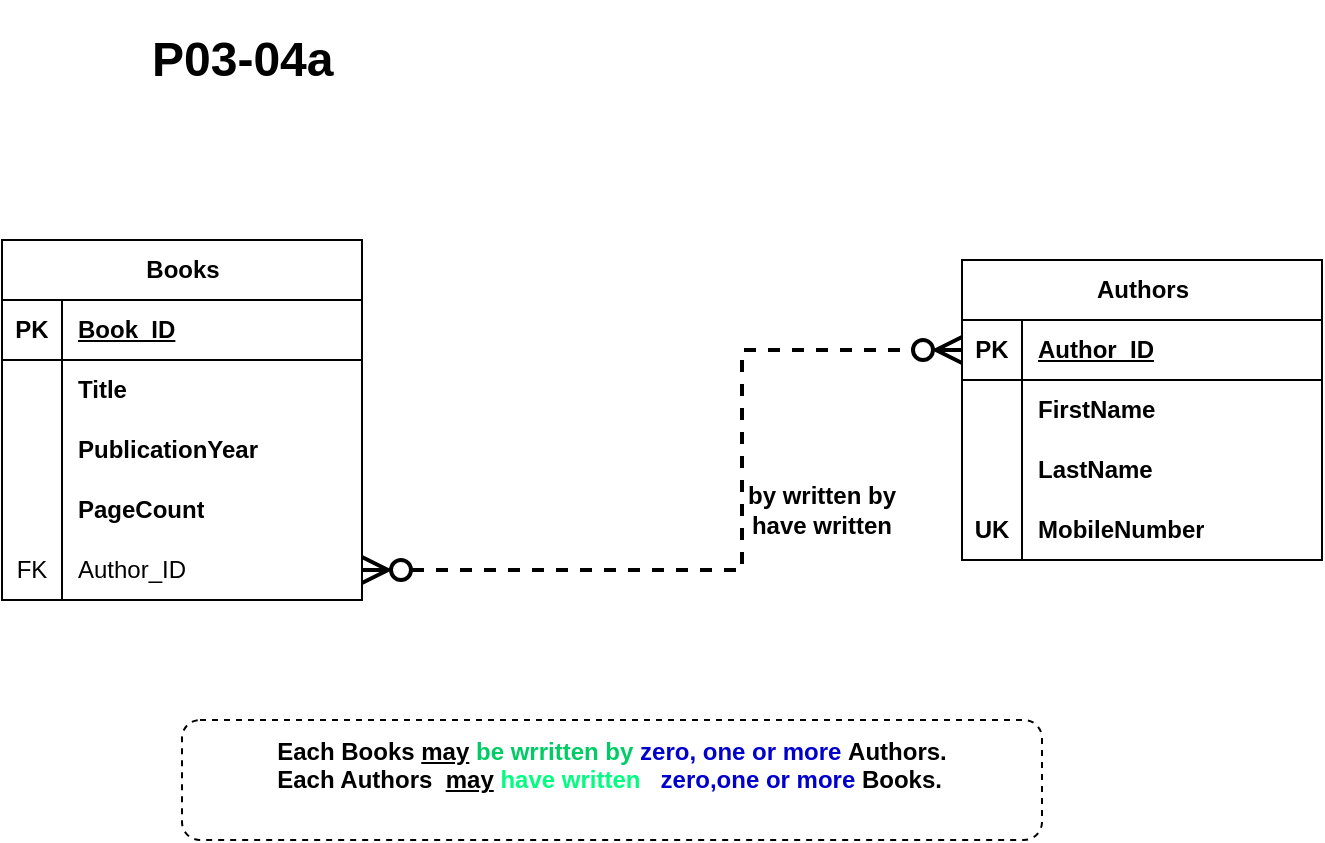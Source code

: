 <mxfile version="21.7.5" type="device" pages="2">
  <diagram name="P03-04a" id="srFPSAE4I14lN-AR4TqN">
    <mxGraphModel dx="1036" dy="623" grid="1" gridSize="10" guides="1" tooltips="1" connect="1" arrows="1" fold="1" page="1" pageScale="1" pageWidth="850" pageHeight="1100" math="0" shadow="0">
      <root>
        <mxCell id="0" />
        <mxCell id="1" parent="0" />
        <mxCell id="MB3xzbUM_858qt901PEA-1" value="Books" style="shape=table;startSize=30;container=1;collapsible=1;childLayout=tableLayout;fixedRows=1;rowLines=0;fontStyle=1;align=center;resizeLast=1;html=1;" parent="1" vertex="1">
          <mxGeometry x="120" y="200" width="180" height="180" as="geometry" />
        </mxCell>
        <mxCell id="MB3xzbUM_858qt901PEA-2" value="" style="shape=tableRow;horizontal=0;startSize=0;swimlaneHead=0;swimlaneBody=0;fillColor=none;collapsible=0;dropTarget=0;points=[[0,0.5],[1,0.5]];portConstraint=eastwest;top=0;left=0;right=0;bottom=1;" parent="MB3xzbUM_858qt901PEA-1" vertex="1">
          <mxGeometry y="30" width="180" height="30" as="geometry" />
        </mxCell>
        <mxCell id="MB3xzbUM_858qt901PEA-3" value="PK" style="shape=partialRectangle;connectable=0;fillColor=none;top=0;left=0;bottom=0;right=0;fontStyle=1;overflow=hidden;whiteSpace=wrap;html=1;" parent="MB3xzbUM_858qt901PEA-2" vertex="1">
          <mxGeometry width="30" height="30" as="geometry">
            <mxRectangle width="30" height="30" as="alternateBounds" />
          </mxGeometry>
        </mxCell>
        <mxCell id="MB3xzbUM_858qt901PEA-4" value="Book_ID&lt;br&gt;" style="shape=partialRectangle;connectable=0;fillColor=none;top=0;left=0;bottom=0;right=0;align=left;spacingLeft=6;fontStyle=5;overflow=hidden;whiteSpace=wrap;html=1;" parent="MB3xzbUM_858qt901PEA-2" vertex="1">
          <mxGeometry x="30" width="150" height="30" as="geometry">
            <mxRectangle width="150" height="30" as="alternateBounds" />
          </mxGeometry>
        </mxCell>
        <mxCell id="MB3xzbUM_858qt901PEA-5" value="" style="shape=tableRow;horizontal=0;startSize=0;swimlaneHead=0;swimlaneBody=0;fillColor=none;collapsible=0;dropTarget=0;points=[[0,0.5],[1,0.5]];portConstraint=eastwest;top=0;left=0;right=0;bottom=0;" parent="MB3xzbUM_858qt901PEA-1" vertex="1">
          <mxGeometry y="60" width="180" height="30" as="geometry" />
        </mxCell>
        <mxCell id="MB3xzbUM_858qt901PEA-6" value="" style="shape=partialRectangle;connectable=0;fillColor=none;top=0;left=0;bottom=0;right=0;editable=1;overflow=hidden;whiteSpace=wrap;html=1;" parent="MB3xzbUM_858qt901PEA-5" vertex="1">
          <mxGeometry width="30" height="30" as="geometry">
            <mxRectangle width="30" height="30" as="alternateBounds" />
          </mxGeometry>
        </mxCell>
        <mxCell id="MB3xzbUM_858qt901PEA-7" value="Title" style="shape=partialRectangle;connectable=0;fillColor=none;top=0;left=0;bottom=0;right=0;align=left;spacingLeft=6;overflow=hidden;whiteSpace=wrap;html=1;fontStyle=1" parent="MB3xzbUM_858qt901PEA-5" vertex="1">
          <mxGeometry x="30" width="150" height="30" as="geometry">
            <mxRectangle width="150" height="30" as="alternateBounds" />
          </mxGeometry>
        </mxCell>
        <mxCell id="MB3xzbUM_858qt901PEA-8" value="" style="shape=tableRow;horizontal=0;startSize=0;swimlaneHead=0;swimlaneBody=0;fillColor=none;collapsible=0;dropTarget=0;points=[[0,0.5],[1,0.5]];portConstraint=eastwest;top=0;left=0;right=0;bottom=0;" parent="MB3xzbUM_858qt901PEA-1" vertex="1">
          <mxGeometry y="90" width="180" height="30" as="geometry" />
        </mxCell>
        <mxCell id="MB3xzbUM_858qt901PEA-9" value="" style="shape=partialRectangle;connectable=0;fillColor=none;top=0;left=0;bottom=0;right=0;editable=1;overflow=hidden;whiteSpace=wrap;html=1;" parent="MB3xzbUM_858qt901PEA-8" vertex="1">
          <mxGeometry width="30" height="30" as="geometry">
            <mxRectangle width="30" height="30" as="alternateBounds" />
          </mxGeometry>
        </mxCell>
        <mxCell id="MB3xzbUM_858qt901PEA-10" value="PublicationYear" style="shape=partialRectangle;connectable=0;fillColor=none;top=0;left=0;bottom=0;right=0;align=left;spacingLeft=6;overflow=hidden;whiteSpace=wrap;html=1;fontStyle=1" parent="MB3xzbUM_858qt901PEA-8" vertex="1">
          <mxGeometry x="30" width="150" height="30" as="geometry">
            <mxRectangle width="150" height="30" as="alternateBounds" />
          </mxGeometry>
        </mxCell>
        <mxCell id="MB3xzbUM_858qt901PEA-11" value="" style="shape=tableRow;horizontal=0;startSize=0;swimlaneHead=0;swimlaneBody=0;fillColor=none;collapsible=0;dropTarget=0;points=[[0,0.5],[1,0.5]];portConstraint=eastwest;top=0;left=0;right=0;bottom=0;" parent="MB3xzbUM_858qt901PEA-1" vertex="1">
          <mxGeometry y="120" width="180" height="30" as="geometry" />
        </mxCell>
        <mxCell id="MB3xzbUM_858qt901PEA-12" value="" style="shape=partialRectangle;connectable=0;fillColor=none;top=0;left=0;bottom=0;right=0;editable=1;overflow=hidden;whiteSpace=wrap;html=1;" parent="MB3xzbUM_858qt901PEA-11" vertex="1">
          <mxGeometry width="30" height="30" as="geometry">
            <mxRectangle width="30" height="30" as="alternateBounds" />
          </mxGeometry>
        </mxCell>
        <mxCell id="MB3xzbUM_858qt901PEA-13" value="PageCount" style="shape=partialRectangle;connectable=0;fillColor=none;top=0;left=0;bottom=0;right=0;align=left;spacingLeft=6;overflow=hidden;whiteSpace=wrap;html=1;fontStyle=1" parent="MB3xzbUM_858qt901PEA-11" vertex="1">
          <mxGeometry x="30" width="150" height="30" as="geometry">
            <mxRectangle width="150" height="30" as="alternateBounds" />
          </mxGeometry>
        </mxCell>
        <mxCell id="MB3xzbUM_858qt901PEA-27" value="" style="shape=tableRow;horizontal=0;startSize=0;swimlaneHead=0;swimlaneBody=0;fillColor=none;collapsible=0;dropTarget=0;points=[[0,0.5],[1,0.5]];portConstraint=eastwest;top=0;left=0;right=0;bottom=0;" parent="MB3xzbUM_858qt901PEA-1" vertex="1">
          <mxGeometry y="150" width="180" height="30" as="geometry" />
        </mxCell>
        <mxCell id="MB3xzbUM_858qt901PEA-28" value="FK" style="shape=partialRectangle;connectable=0;fillColor=none;top=0;left=0;bottom=0;right=0;editable=1;overflow=hidden;whiteSpace=wrap;html=1;" parent="MB3xzbUM_858qt901PEA-27" vertex="1">
          <mxGeometry width="30" height="30" as="geometry">
            <mxRectangle width="30" height="30" as="alternateBounds" />
          </mxGeometry>
        </mxCell>
        <mxCell id="MB3xzbUM_858qt901PEA-29" value="Author_ID" style="shape=partialRectangle;connectable=0;fillColor=none;top=0;left=0;bottom=0;right=0;align=left;spacingLeft=6;overflow=hidden;whiteSpace=wrap;html=1;" parent="MB3xzbUM_858qt901PEA-27" vertex="1">
          <mxGeometry x="30" width="150" height="30" as="geometry">
            <mxRectangle width="150" height="30" as="alternateBounds" />
          </mxGeometry>
        </mxCell>
        <mxCell id="MB3xzbUM_858qt901PEA-14" value="Authors&lt;br&gt;" style="shape=table;startSize=30;container=1;collapsible=1;childLayout=tableLayout;fixedRows=1;rowLines=0;fontStyle=1;align=center;resizeLast=1;html=1;" parent="1" vertex="1">
          <mxGeometry x="600" y="210" width="180" height="150" as="geometry" />
        </mxCell>
        <mxCell id="MB3xzbUM_858qt901PEA-15" value="" style="shape=tableRow;horizontal=0;startSize=0;swimlaneHead=0;swimlaneBody=0;fillColor=none;collapsible=0;dropTarget=0;points=[[0,0.5],[1,0.5]];portConstraint=eastwest;top=0;left=0;right=0;bottom=1;" parent="MB3xzbUM_858qt901PEA-14" vertex="1">
          <mxGeometry y="30" width="180" height="30" as="geometry" />
        </mxCell>
        <mxCell id="MB3xzbUM_858qt901PEA-16" value="PK" style="shape=partialRectangle;connectable=0;fillColor=none;top=0;left=0;bottom=0;right=0;fontStyle=1;overflow=hidden;whiteSpace=wrap;html=1;" parent="MB3xzbUM_858qt901PEA-15" vertex="1">
          <mxGeometry width="30" height="30" as="geometry">
            <mxRectangle width="30" height="30" as="alternateBounds" />
          </mxGeometry>
        </mxCell>
        <mxCell id="MB3xzbUM_858qt901PEA-17" value="Author_ID" style="shape=partialRectangle;connectable=0;fillColor=none;top=0;left=0;bottom=0;right=0;align=left;spacingLeft=6;fontStyle=5;overflow=hidden;whiteSpace=wrap;html=1;" parent="MB3xzbUM_858qt901PEA-15" vertex="1">
          <mxGeometry x="30" width="150" height="30" as="geometry">
            <mxRectangle width="150" height="30" as="alternateBounds" />
          </mxGeometry>
        </mxCell>
        <mxCell id="MB3xzbUM_858qt901PEA-18" value="" style="shape=tableRow;horizontal=0;startSize=0;swimlaneHead=0;swimlaneBody=0;fillColor=none;collapsible=0;dropTarget=0;points=[[0,0.5],[1,0.5]];portConstraint=eastwest;top=0;left=0;right=0;bottom=0;" parent="MB3xzbUM_858qt901PEA-14" vertex="1">
          <mxGeometry y="60" width="180" height="30" as="geometry" />
        </mxCell>
        <mxCell id="MB3xzbUM_858qt901PEA-19" value="" style="shape=partialRectangle;connectable=0;fillColor=none;top=0;left=0;bottom=0;right=0;editable=1;overflow=hidden;whiteSpace=wrap;html=1;" parent="MB3xzbUM_858qt901PEA-18" vertex="1">
          <mxGeometry width="30" height="30" as="geometry">
            <mxRectangle width="30" height="30" as="alternateBounds" />
          </mxGeometry>
        </mxCell>
        <mxCell id="MB3xzbUM_858qt901PEA-20" value="FirstName" style="shape=partialRectangle;connectable=0;fillColor=none;top=0;left=0;bottom=0;right=0;align=left;spacingLeft=6;overflow=hidden;whiteSpace=wrap;html=1;fontStyle=1" parent="MB3xzbUM_858qt901PEA-18" vertex="1">
          <mxGeometry x="30" width="150" height="30" as="geometry">
            <mxRectangle width="150" height="30" as="alternateBounds" />
          </mxGeometry>
        </mxCell>
        <mxCell id="MB3xzbUM_858qt901PEA-21" value="" style="shape=tableRow;horizontal=0;startSize=0;swimlaneHead=0;swimlaneBody=0;fillColor=none;collapsible=0;dropTarget=0;points=[[0,0.5],[1,0.5]];portConstraint=eastwest;top=0;left=0;right=0;bottom=0;" parent="MB3xzbUM_858qt901PEA-14" vertex="1">
          <mxGeometry y="90" width="180" height="30" as="geometry" />
        </mxCell>
        <mxCell id="MB3xzbUM_858qt901PEA-22" value="" style="shape=partialRectangle;connectable=0;fillColor=none;top=0;left=0;bottom=0;right=0;editable=1;overflow=hidden;whiteSpace=wrap;html=1;" parent="MB3xzbUM_858qt901PEA-21" vertex="1">
          <mxGeometry width="30" height="30" as="geometry">
            <mxRectangle width="30" height="30" as="alternateBounds" />
          </mxGeometry>
        </mxCell>
        <mxCell id="MB3xzbUM_858qt901PEA-23" value="LastName" style="shape=partialRectangle;connectable=0;fillColor=none;top=0;left=0;bottom=0;right=0;align=left;spacingLeft=6;overflow=hidden;whiteSpace=wrap;html=1;fontStyle=1" parent="MB3xzbUM_858qt901PEA-21" vertex="1">
          <mxGeometry x="30" width="150" height="30" as="geometry">
            <mxRectangle width="150" height="30" as="alternateBounds" />
          </mxGeometry>
        </mxCell>
        <mxCell id="MB3xzbUM_858qt901PEA-24" value="" style="shape=tableRow;horizontal=0;startSize=0;swimlaneHead=0;swimlaneBody=0;fillColor=none;collapsible=0;dropTarget=0;points=[[0,0.5],[1,0.5]];portConstraint=eastwest;top=0;left=0;right=0;bottom=0;" parent="MB3xzbUM_858qt901PEA-14" vertex="1">
          <mxGeometry y="120" width="180" height="30" as="geometry" />
        </mxCell>
        <mxCell id="MB3xzbUM_858qt901PEA-25" value="UK" style="shape=partialRectangle;connectable=0;fillColor=none;top=0;left=0;bottom=0;right=0;editable=1;overflow=hidden;whiteSpace=wrap;html=1;fontStyle=1" parent="MB3xzbUM_858qt901PEA-24" vertex="1">
          <mxGeometry width="30" height="30" as="geometry">
            <mxRectangle width="30" height="30" as="alternateBounds" />
          </mxGeometry>
        </mxCell>
        <mxCell id="MB3xzbUM_858qt901PEA-26" value="MobileNumber" style="shape=partialRectangle;connectable=0;fillColor=none;top=0;left=0;bottom=0;right=0;align=left;spacingLeft=6;overflow=hidden;whiteSpace=wrap;html=1;fontStyle=1" parent="MB3xzbUM_858qt901PEA-24" vertex="1">
          <mxGeometry x="30" width="150" height="30" as="geometry">
            <mxRectangle width="150" height="30" as="alternateBounds" />
          </mxGeometry>
        </mxCell>
        <mxCell id="MB3xzbUM_858qt901PEA-30" value="" style="endArrow=ERzeroToMany;html=1;rounded=0;entryX=0;entryY=0.5;entryDx=0;entryDy=0;exitX=1;exitY=0.5;exitDx=0;exitDy=0;dashed=1;strokeWidth=2;endFill=0;endSize=10;startArrow=ERzeroToMany;startFill=0;startSize=10;" parent="1" source="MB3xzbUM_858qt901PEA-27" target="MB3xzbUM_858qt901PEA-15" edge="1">
          <mxGeometry width="50" height="50" relative="1" as="geometry">
            <mxPoint x="280" y="370" as="sourcePoint" />
            <mxPoint x="330" y="320" as="targetPoint" />
            <Array as="points">
              <mxPoint x="490" y="365" />
              <mxPoint x="490" y="255" />
            </Array>
          </mxGeometry>
        </mxCell>
        <mxCell id="MB3xzbUM_858qt901PEA-48" value="by written by&lt;br&gt;have written" style="text;html=1;strokeColor=none;fillColor=none;align=center;verticalAlign=middle;whiteSpace=wrap;rounded=0;fontStyle=1" parent="1" vertex="1">
          <mxGeometry x="480" y="320" width="100" height="30" as="geometry" />
        </mxCell>
        <mxCell id="MB3xzbUM_858qt901PEA-62" value="&lt;div style=&quot;text-align: justify;&quot;&gt;&lt;b&gt;&lt;span style=&quot;background-color: initial;&quot;&gt;Each Books &lt;u&gt;may&lt;/u&gt;&lt;/span&gt;&lt;font style=&quot;background-color: initial;&quot; color=&quot;#00cc66&quot;&gt;&amp;nbsp;be wrritten by &lt;/font&gt;&lt;font color=&quot;#0000cc&quot; style=&quot;background-color: initial;&quot;&gt;zero, one or more&lt;/font&gt;&lt;span style=&quot;background-color: initial;&quot;&gt;&amp;nbsp;Authors.&lt;/span&gt;&lt;br&gt;&lt;/b&gt;&lt;/div&gt;&lt;div style=&quot;text-align: justify;&quot;&gt;&lt;b&gt;Each Authors&amp;nbsp; &lt;u&gt;may&lt;/u&gt;&amp;nbsp;&lt;font color=&quot;#00ff80&quot;&gt;have written&lt;/font&gt;&lt;font color=&quot;#00cc66&quot;&gt;&amp;nbsp;&lt;/font&gt;&amp;nbsp;&lt;font color=&quot;#0000cc&quot;&gt;&amp;nbsp;zero,one or more&lt;/font&gt;&amp;nbsp;Books.&lt;/b&gt;&lt;/div&gt;&lt;div style=&quot;text-align: justify;&quot;&gt;&lt;br&gt;&lt;/div&gt;" style="rounded=1;whiteSpace=wrap;html=1;dashed=1;" parent="1" vertex="1">
          <mxGeometry x="210" y="440" width="430" height="60" as="geometry" />
        </mxCell>
        <mxCell id="jX_ZdXk-JQIldHJGRMeP-1" value="&lt;h1&gt;P03-04a&lt;/h1&gt;" style="text;html=1;strokeColor=none;fillColor=none;spacing=5;spacingTop=-20;whiteSpace=wrap;overflow=hidden;rounded=0;" parent="1" vertex="1">
          <mxGeometry x="190" y="90" width="190" height="50" as="geometry" />
        </mxCell>
      </root>
    </mxGraphModel>
  </diagram>
  <diagram name="P03-04b" id="XnSTXkBXePfBa8sDGGtw">
    <mxGraphModel dx="1036" dy="623" grid="1" gridSize="10" guides="1" tooltips="1" connect="1" arrows="1" fold="1" page="1" pageScale="1" pageWidth="850" pageHeight="1100" math="0" shadow="0">
      <root>
        <mxCell id="3vVxUSUmdL7q5HUe4W_b-0" />
        <mxCell id="3vVxUSUmdL7q5HUe4W_b-1" parent="3vVxUSUmdL7q5HUe4W_b-0" />
        <mxCell id="3vVxUSUmdL7q5HUe4W_b-2" value="Books" style="shape=table;startSize=30;container=1;collapsible=1;childLayout=tableLayout;fixedRows=1;rowLines=0;fontStyle=1;align=center;resizeLast=1;html=1;" parent="3vVxUSUmdL7q5HUe4W_b-1" vertex="1">
          <mxGeometry x="50" y="330" width="180" height="150" as="geometry" />
        </mxCell>
        <mxCell id="3vVxUSUmdL7q5HUe4W_b-3" value="" style="shape=tableRow;horizontal=0;startSize=0;swimlaneHead=0;swimlaneBody=0;fillColor=none;collapsible=0;dropTarget=0;points=[[0,0.5],[1,0.5]];portConstraint=eastwest;top=0;left=0;right=0;bottom=1;" parent="3vVxUSUmdL7q5HUe4W_b-2" vertex="1">
          <mxGeometry y="30" width="180" height="30" as="geometry" />
        </mxCell>
        <mxCell id="3vVxUSUmdL7q5HUe4W_b-4" value="PK" style="shape=partialRectangle;connectable=0;fillColor=none;top=0;left=0;bottom=0;right=0;fontStyle=1;overflow=hidden;whiteSpace=wrap;html=1;" parent="3vVxUSUmdL7q5HUe4W_b-3" vertex="1">
          <mxGeometry width="30" height="30" as="geometry">
            <mxRectangle width="30" height="30" as="alternateBounds" />
          </mxGeometry>
        </mxCell>
        <mxCell id="3vVxUSUmdL7q5HUe4W_b-5" value="Book_ID&lt;br&gt;" style="shape=partialRectangle;connectable=0;fillColor=none;top=0;left=0;bottom=0;right=0;align=left;spacingLeft=6;fontStyle=5;overflow=hidden;whiteSpace=wrap;html=1;" parent="3vVxUSUmdL7q5HUe4W_b-3" vertex="1">
          <mxGeometry x="30" width="150" height="30" as="geometry">
            <mxRectangle width="150" height="30" as="alternateBounds" />
          </mxGeometry>
        </mxCell>
        <mxCell id="3vVxUSUmdL7q5HUe4W_b-6" value="" style="shape=tableRow;horizontal=0;startSize=0;swimlaneHead=0;swimlaneBody=0;fillColor=none;collapsible=0;dropTarget=0;points=[[0,0.5],[1,0.5]];portConstraint=eastwest;top=0;left=0;right=0;bottom=0;" parent="3vVxUSUmdL7q5HUe4W_b-2" vertex="1">
          <mxGeometry y="60" width="180" height="30" as="geometry" />
        </mxCell>
        <mxCell id="3vVxUSUmdL7q5HUe4W_b-7" value="" style="shape=partialRectangle;connectable=0;fillColor=none;top=0;left=0;bottom=0;right=0;editable=1;overflow=hidden;whiteSpace=wrap;html=1;" parent="3vVxUSUmdL7q5HUe4W_b-6" vertex="1">
          <mxGeometry width="30" height="30" as="geometry">
            <mxRectangle width="30" height="30" as="alternateBounds" />
          </mxGeometry>
        </mxCell>
        <mxCell id="3vVxUSUmdL7q5HUe4W_b-8" value="&lt;b&gt;Title&lt;/b&gt;" style="shape=partialRectangle;connectable=0;fillColor=none;top=0;left=0;bottom=0;right=0;align=left;spacingLeft=6;overflow=hidden;whiteSpace=wrap;html=1;" parent="3vVxUSUmdL7q5HUe4W_b-6" vertex="1">
          <mxGeometry x="30" width="150" height="30" as="geometry">
            <mxRectangle width="150" height="30" as="alternateBounds" />
          </mxGeometry>
        </mxCell>
        <mxCell id="3vVxUSUmdL7q5HUe4W_b-9" value="" style="shape=tableRow;horizontal=0;startSize=0;swimlaneHead=0;swimlaneBody=0;fillColor=none;collapsible=0;dropTarget=0;points=[[0,0.5],[1,0.5]];portConstraint=eastwest;top=0;left=0;right=0;bottom=0;" parent="3vVxUSUmdL7q5HUe4W_b-2" vertex="1">
          <mxGeometry y="90" width="180" height="30" as="geometry" />
        </mxCell>
        <mxCell id="3vVxUSUmdL7q5HUe4W_b-10" value="" style="shape=partialRectangle;connectable=0;fillColor=none;top=0;left=0;bottom=0;right=0;editable=1;overflow=hidden;whiteSpace=wrap;html=1;" parent="3vVxUSUmdL7q5HUe4W_b-9" vertex="1">
          <mxGeometry width="30" height="30" as="geometry">
            <mxRectangle width="30" height="30" as="alternateBounds" />
          </mxGeometry>
        </mxCell>
        <mxCell id="3vVxUSUmdL7q5HUe4W_b-11" value="&lt;b&gt;PublicationYear&lt;/b&gt;" style="shape=partialRectangle;connectable=0;fillColor=none;top=0;left=0;bottom=0;right=0;align=left;spacingLeft=6;overflow=hidden;whiteSpace=wrap;html=1;" parent="3vVxUSUmdL7q5HUe4W_b-9" vertex="1">
          <mxGeometry x="30" width="150" height="30" as="geometry">
            <mxRectangle width="150" height="30" as="alternateBounds" />
          </mxGeometry>
        </mxCell>
        <mxCell id="3vVxUSUmdL7q5HUe4W_b-12" value="" style="shape=tableRow;horizontal=0;startSize=0;swimlaneHead=0;swimlaneBody=0;fillColor=none;collapsible=0;dropTarget=0;points=[[0,0.5],[1,0.5]];portConstraint=eastwest;top=0;left=0;right=0;bottom=0;" parent="3vVxUSUmdL7q5HUe4W_b-2" vertex="1">
          <mxGeometry y="120" width="180" height="30" as="geometry" />
        </mxCell>
        <mxCell id="3vVxUSUmdL7q5HUe4W_b-13" value="" style="shape=partialRectangle;connectable=0;fillColor=none;top=0;left=0;bottom=0;right=0;editable=1;overflow=hidden;whiteSpace=wrap;html=1;" parent="3vVxUSUmdL7q5HUe4W_b-12" vertex="1">
          <mxGeometry width="30" height="30" as="geometry">
            <mxRectangle width="30" height="30" as="alternateBounds" />
          </mxGeometry>
        </mxCell>
        <mxCell id="3vVxUSUmdL7q5HUe4W_b-14" value="&lt;b&gt;PageCount&lt;/b&gt;" style="shape=partialRectangle;connectable=0;fillColor=none;top=0;left=0;bottom=0;right=0;align=left;spacingLeft=6;overflow=hidden;whiteSpace=wrap;html=1;" parent="3vVxUSUmdL7q5HUe4W_b-12" vertex="1">
          <mxGeometry x="30" width="150" height="30" as="geometry">
            <mxRectangle width="150" height="30" as="alternateBounds" />
          </mxGeometry>
        </mxCell>
        <mxCell id="3vVxUSUmdL7q5HUe4W_b-18" value="Authors&lt;br&gt;" style="shape=table;startSize=30;container=1;collapsible=1;childLayout=tableLayout;fixedRows=1;rowLines=0;fontStyle=1;align=center;resizeLast=1;html=1;" parent="3vVxUSUmdL7q5HUe4W_b-1" vertex="1">
          <mxGeometry x="580" y="340" width="180" height="150" as="geometry" />
        </mxCell>
        <mxCell id="3vVxUSUmdL7q5HUe4W_b-19" value="" style="shape=tableRow;horizontal=0;startSize=0;swimlaneHead=0;swimlaneBody=0;fillColor=none;collapsible=0;dropTarget=0;points=[[0,0.5],[1,0.5]];portConstraint=eastwest;top=0;left=0;right=0;bottom=1;" parent="3vVxUSUmdL7q5HUe4W_b-18" vertex="1">
          <mxGeometry y="30" width="180" height="30" as="geometry" />
        </mxCell>
        <mxCell id="3vVxUSUmdL7q5HUe4W_b-20" value="PK" style="shape=partialRectangle;connectable=0;fillColor=none;top=0;left=0;bottom=0;right=0;fontStyle=1;overflow=hidden;whiteSpace=wrap;html=1;" parent="3vVxUSUmdL7q5HUe4W_b-19" vertex="1">
          <mxGeometry width="30" height="30" as="geometry">
            <mxRectangle width="30" height="30" as="alternateBounds" />
          </mxGeometry>
        </mxCell>
        <mxCell id="3vVxUSUmdL7q5HUe4W_b-21" value="Author_ID" style="shape=partialRectangle;connectable=0;fillColor=none;top=0;left=0;bottom=0;right=0;align=left;spacingLeft=6;fontStyle=5;overflow=hidden;whiteSpace=wrap;html=1;" parent="3vVxUSUmdL7q5HUe4W_b-19" vertex="1">
          <mxGeometry x="30" width="150" height="30" as="geometry">
            <mxRectangle width="150" height="30" as="alternateBounds" />
          </mxGeometry>
        </mxCell>
        <mxCell id="3vVxUSUmdL7q5HUe4W_b-22" value="" style="shape=tableRow;horizontal=0;startSize=0;swimlaneHead=0;swimlaneBody=0;fillColor=none;collapsible=0;dropTarget=0;points=[[0,0.5],[1,0.5]];portConstraint=eastwest;top=0;left=0;right=0;bottom=0;" parent="3vVxUSUmdL7q5HUe4W_b-18" vertex="1">
          <mxGeometry y="60" width="180" height="30" as="geometry" />
        </mxCell>
        <mxCell id="3vVxUSUmdL7q5HUe4W_b-23" value="" style="shape=partialRectangle;connectable=0;fillColor=none;top=0;left=0;bottom=0;right=0;editable=1;overflow=hidden;whiteSpace=wrap;html=1;" parent="3vVxUSUmdL7q5HUe4W_b-22" vertex="1">
          <mxGeometry width="30" height="30" as="geometry">
            <mxRectangle width="30" height="30" as="alternateBounds" />
          </mxGeometry>
        </mxCell>
        <mxCell id="3vVxUSUmdL7q5HUe4W_b-24" value="FirstName" style="shape=partialRectangle;connectable=0;fillColor=none;top=0;left=0;bottom=0;right=0;align=left;spacingLeft=6;overflow=hidden;whiteSpace=wrap;html=1;fontStyle=1" parent="3vVxUSUmdL7q5HUe4W_b-22" vertex="1">
          <mxGeometry x="30" width="150" height="30" as="geometry">
            <mxRectangle width="150" height="30" as="alternateBounds" />
          </mxGeometry>
        </mxCell>
        <mxCell id="3vVxUSUmdL7q5HUe4W_b-25" value="" style="shape=tableRow;horizontal=0;startSize=0;swimlaneHead=0;swimlaneBody=0;fillColor=none;collapsible=0;dropTarget=0;points=[[0,0.5],[1,0.5]];portConstraint=eastwest;top=0;left=0;right=0;bottom=0;" parent="3vVxUSUmdL7q5HUe4W_b-18" vertex="1">
          <mxGeometry y="90" width="180" height="30" as="geometry" />
        </mxCell>
        <mxCell id="3vVxUSUmdL7q5HUe4W_b-26" value="" style="shape=partialRectangle;connectable=0;fillColor=none;top=0;left=0;bottom=0;right=0;editable=1;overflow=hidden;whiteSpace=wrap;html=1;" parent="3vVxUSUmdL7q5HUe4W_b-25" vertex="1">
          <mxGeometry width="30" height="30" as="geometry">
            <mxRectangle width="30" height="30" as="alternateBounds" />
          </mxGeometry>
        </mxCell>
        <mxCell id="3vVxUSUmdL7q5HUe4W_b-27" value="LastName" style="shape=partialRectangle;connectable=0;fillColor=none;top=0;left=0;bottom=0;right=0;align=left;spacingLeft=6;overflow=hidden;whiteSpace=wrap;html=1;fontStyle=1" parent="3vVxUSUmdL7q5HUe4W_b-25" vertex="1">
          <mxGeometry x="30" width="150" height="30" as="geometry">
            <mxRectangle width="150" height="30" as="alternateBounds" />
          </mxGeometry>
        </mxCell>
        <mxCell id="3vVxUSUmdL7q5HUe4W_b-28" value="" style="shape=tableRow;horizontal=0;startSize=0;swimlaneHead=0;swimlaneBody=0;fillColor=none;collapsible=0;dropTarget=0;points=[[0,0.5],[1,0.5]];portConstraint=eastwest;top=0;left=0;right=0;bottom=0;" parent="3vVxUSUmdL7q5HUe4W_b-18" vertex="1">
          <mxGeometry y="120" width="180" height="30" as="geometry" />
        </mxCell>
        <mxCell id="3vVxUSUmdL7q5HUe4W_b-29" value="&lt;b&gt;UK&lt;/b&gt;" style="shape=partialRectangle;connectable=0;fillColor=none;top=0;left=0;bottom=0;right=0;editable=1;overflow=hidden;whiteSpace=wrap;html=1;" parent="3vVxUSUmdL7q5HUe4W_b-28" vertex="1">
          <mxGeometry width="30" height="30" as="geometry">
            <mxRectangle width="30" height="30" as="alternateBounds" />
          </mxGeometry>
        </mxCell>
        <mxCell id="3vVxUSUmdL7q5HUe4W_b-30" value="&lt;b&gt;MobileNumber&lt;/b&gt;" style="shape=partialRectangle;connectable=0;fillColor=none;top=0;left=0;bottom=0;right=0;align=left;spacingLeft=6;overflow=hidden;whiteSpace=wrap;html=1;" parent="3vVxUSUmdL7q5HUe4W_b-28" vertex="1">
          <mxGeometry x="30" width="150" height="30" as="geometry">
            <mxRectangle width="150" height="30" as="alternateBounds" />
          </mxGeometry>
        </mxCell>
        <mxCell id="3vVxUSUmdL7q5HUe4W_b-33" value="&lt;div style=&quot;text-align: justify;&quot;&gt;&lt;b&gt;&lt;span style=&quot;background-color: initial;&quot;&gt;Each Authors&amp;nbsp;&lt;u&gt;may&lt;/u&gt;&lt;/span&gt;&lt;font style=&quot;background-color: initial;&quot; color=&quot;#00cc66&quot;&gt;&amp;nbsp;write&amp;nbsp; &lt;/font&gt;&lt;font color=&quot;#0000cc&quot;&gt;&lt;font style=&quot;background-color: initial;&quot;&gt;zero,one&amp;nbsp;&lt;/font&gt;&lt;font style=&quot;background-color: initial;&quot;&gt;or many&lt;/font&gt;&lt;/font&gt;&lt;span style=&quot;background-color: initial;&quot;&gt;&amp;nbsp;AuthorBook.&lt;/span&gt;&lt;br&gt;&lt;/b&gt;&lt;/div&gt;&lt;div style=&quot;text-align: justify;&quot;&gt;&lt;b&gt;Each AuthorBook&amp;nbsp; &lt;u&gt;must&lt;/u&gt;&amp;nbsp;have&lt;font color=&quot;#00cc66&quot;&gt;&amp;nbsp;&lt;/font&gt;&amp;nbsp;&lt;font color=&quot;#0000cc&quot;&gt;&amp;nbsp;one and only&lt;/font&gt;&amp;nbsp;Authors.&lt;/b&gt;&lt;/div&gt;&lt;div style=&quot;text-align: justify;&quot;&gt;&lt;b&gt;&lt;br&gt;&lt;/b&gt;&lt;/div&gt;&lt;div style=&quot;text-align: justify;&quot;&gt;&lt;b style=&quot;border-color: var(--border-color);&quot;&gt;Each AuthorBook&amp;nbsp;&amp;nbsp;&lt;u style=&quot;border-color: var(--border-color);&quot;&gt;must&lt;/u&gt;&amp;nbsp;&lt;font color=&quot;#00cc66&quot;&gt;have&lt;/font&gt;&lt;font style=&quot;border-color: var(--border-color);&quot; color=&quot;#00cc66&quot;&gt;&amp;nbsp;&lt;/font&gt;&amp;nbsp;&lt;font style=&quot;border-color: var(--border-color);&quot; color=&quot;#0000cc&quot;&gt;&amp;nbsp;one and only&lt;/font&gt;&amp;nbsp;Books.&lt;/b&gt;&lt;b&gt;&lt;br&gt;&lt;/b&gt;&lt;/div&gt;&lt;div style=&quot;text-align: justify;&quot;&gt;&lt;b style=&quot;border-color: var(--border-color);&quot;&gt;Each Book&amp;nbsp; &lt;u&gt;may&lt;/u&gt;&amp;nbsp;&lt;font color=&quot;#00cc66&quot;&gt;include&lt;/font&gt;&lt;font style=&quot;border-color: var(--border-color);&quot; color=&quot;#00cc66&quot;&gt;&amp;nbsp;&lt;/font&gt;&lt;font style=&quot;border-color: var(--border-color);&quot;&gt;&amp;nbsp;&lt;/font&gt;&lt;font style=&quot;border-color: var(--border-color);&quot; color=&quot;#0000cc&quot;&gt;zero,one and many&lt;/font&gt;&amp;nbsp;AuthorBook.&lt;/b&gt;&lt;/div&gt;" style="rounded=1;whiteSpace=wrap;html=1;dashed=1;" parent="3vVxUSUmdL7q5HUe4W_b-1" vertex="1">
          <mxGeometry x="180" y="530" width="430" height="150" as="geometry" />
        </mxCell>
        <mxCell id="QY8S7hicFAxqoYm3NUFx-0" value="   AuthorBook" style="shape=table;startSize=30;container=1;collapsible=1;childLayout=tableLayout;fixedRows=1;rowLines=0;fontStyle=1;align=center;resizeLast=1;html=1;" parent="3vVxUSUmdL7q5HUe4W_b-1" vertex="1">
          <mxGeometry x="360" y="80" width="190" height="120" as="geometry" />
        </mxCell>
        <mxCell id="QY8S7hicFAxqoYm3NUFx-1" value="" style="shape=tableRow;horizontal=0;startSize=0;swimlaneHead=0;swimlaneBody=0;fillColor=none;collapsible=0;dropTarget=0;points=[[0,0.5],[1,0.5]];portConstraint=eastwest;top=0;left=0;right=0;bottom=1;" parent="QY8S7hicFAxqoYm3NUFx-0" vertex="1">
          <mxGeometry y="30" width="190" height="30" as="geometry" />
        </mxCell>
        <mxCell id="QY8S7hicFAxqoYm3NUFx-2" value="PK,FK" style="shape=partialRectangle;connectable=0;fillColor=none;top=0;left=0;bottom=0;right=0;fontStyle=1;overflow=hidden;whiteSpace=wrap;html=1;" parent="QY8S7hicFAxqoYm3NUFx-1" vertex="1">
          <mxGeometry width="70" height="30" as="geometry">
            <mxRectangle width="70" height="30" as="alternateBounds" />
          </mxGeometry>
        </mxCell>
        <mxCell id="QY8S7hicFAxqoYm3NUFx-3" value="Author_ID" style="shape=partialRectangle;connectable=0;fillColor=none;top=0;left=0;bottom=0;right=0;align=left;spacingLeft=6;fontStyle=5;overflow=hidden;whiteSpace=wrap;html=1;" parent="QY8S7hicFAxqoYm3NUFx-1" vertex="1">
          <mxGeometry x="70" width="120" height="30" as="geometry">
            <mxRectangle width="120" height="30" as="alternateBounds" />
          </mxGeometry>
        </mxCell>
        <mxCell id="QY8S7hicFAxqoYm3NUFx-19" value="" style="shape=tableRow;horizontal=0;startSize=0;swimlaneHead=0;swimlaneBody=0;fillColor=none;collapsible=0;dropTarget=0;points=[[0,0.5],[1,0.5]];portConstraint=eastwest;top=0;left=0;right=0;bottom=1;" parent="QY8S7hicFAxqoYm3NUFx-0" vertex="1">
          <mxGeometry y="60" width="190" height="30" as="geometry" />
        </mxCell>
        <mxCell id="QY8S7hicFAxqoYm3NUFx-20" value="PK,FK" style="shape=partialRectangle;connectable=0;fillColor=none;top=0;left=0;bottom=0;right=0;fontStyle=1;overflow=hidden;whiteSpace=wrap;html=1;" parent="QY8S7hicFAxqoYm3NUFx-19" vertex="1">
          <mxGeometry width="70" height="30" as="geometry">
            <mxRectangle width="70" height="30" as="alternateBounds" />
          </mxGeometry>
        </mxCell>
        <mxCell id="QY8S7hicFAxqoYm3NUFx-21" value="Book_ID" style="shape=partialRectangle;connectable=0;fillColor=none;top=0;left=0;bottom=0;right=0;align=left;spacingLeft=6;fontStyle=5;overflow=hidden;whiteSpace=wrap;html=1;" parent="QY8S7hicFAxqoYm3NUFx-19" vertex="1">
          <mxGeometry x="70" width="120" height="30" as="geometry">
            <mxRectangle width="120" height="30" as="alternateBounds" />
          </mxGeometry>
        </mxCell>
        <mxCell id="QY8S7hicFAxqoYm3NUFx-4" value="" style="shape=tableRow;horizontal=0;startSize=0;swimlaneHead=0;swimlaneBody=0;fillColor=none;collapsible=0;dropTarget=0;points=[[0,0.5],[1,0.5]];portConstraint=eastwest;top=0;left=0;right=0;bottom=0;" parent="QY8S7hicFAxqoYm3NUFx-0" vertex="1">
          <mxGeometry y="90" width="190" height="30" as="geometry" />
        </mxCell>
        <mxCell id="QY8S7hicFAxqoYm3NUFx-5" value="" style="shape=partialRectangle;connectable=0;fillColor=none;top=0;left=0;bottom=0;right=0;editable=1;overflow=hidden;whiteSpace=wrap;html=1;" parent="QY8S7hicFAxqoYm3NUFx-4" vertex="1">
          <mxGeometry width="70" height="30" as="geometry">
            <mxRectangle width="70" height="30" as="alternateBounds" />
          </mxGeometry>
        </mxCell>
        <mxCell id="QY8S7hicFAxqoYm3NUFx-6" value="&lt;b&gt;AuthorOrder&lt;/b&gt;" style="shape=partialRectangle;connectable=0;fillColor=none;top=0;left=0;bottom=0;right=0;align=left;spacingLeft=6;overflow=hidden;whiteSpace=wrap;html=1;" parent="QY8S7hicFAxqoYm3NUFx-4" vertex="1">
          <mxGeometry x="70" width="120" height="30" as="geometry">
            <mxRectangle width="120" height="30" as="alternateBounds" />
          </mxGeometry>
        </mxCell>
        <mxCell id="QY8S7hicFAxqoYm3NUFx-25" value="" style="endArrow=ERzeroToMany;html=1;rounded=0;entryX=1;entryY=0.5;entryDx=0;entryDy=0;exitX=1;exitY=0.5;exitDx=0;exitDy=0;strokeWidth=2;endFill=0;startArrow=ERmandOne;startFill=0;" parent="3vVxUSUmdL7q5HUe4W_b-1" source="3vVxUSUmdL7q5HUe4W_b-19" target="QY8S7hicFAxqoYm3NUFx-1" edge="1">
          <mxGeometry width="50" height="50" relative="1" as="geometry">
            <mxPoint x="80" y="250" as="sourcePoint" />
            <mxPoint x="130" y="200" as="targetPoint" />
            <Array as="points">
              <mxPoint x="820" y="385" />
              <mxPoint x="820" y="125" />
            </Array>
          </mxGeometry>
        </mxCell>
        <mxCell id="QY8S7hicFAxqoYm3NUFx-26" value="" style="edgeStyle=entityRelationEdgeStyle;fontSize=12;html=1;endArrow=ERzeroToMany;endFill=0;rounded=0;entryX=0;entryY=0.5;entryDx=0;entryDy=0;exitX=1;exitY=0.5;exitDx=0;exitDy=0;strokeWidth=2;startArrow=ERmandOne;startFill=0;" parent="3vVxUSUmdL7q5HUe4W_b-1" source="3vVxUSUmdL7q5HUe4W_b-3" target="QY8S7hicFAxqoYm3NUFx-19" edge="1">
          <mxGeometry width="100" height="100" relative="1" as="geometry">
            <mxPoint x="280" y="375" as="sourcePoint" />
            <mxPoint x="40" y="200" as="targetPoint" />
            <Array as="points">
              <mxPoint x="60" y="230" />
              <mxPoint x="40" y="200" />
              <mxPoint x="300" y="300" />
              <mxPoint x="110" y="240" />
            </Array>
          </mxGeometry>
        </mxCell>
        <mxCell id="QY8S7hicFAxqoYm3NUFx-28" value="have&lt;br&gt;write" style="text;html=1;strokeColor=none;fillColor=none;align=center;verticalAlign=middle;whiteSpace=wrap;rounded=0;fontStyle=1" parent="3vVxUSUmdL7q5HUe4W_b-1" vertex="1">
          <mxGeometry x="740" y="190" width="100" height="50" as="geometry" />
        </mxCell>
        <mxCell id="h3AF2gAuUSzs4od-4aZJ-0" value="include&lt;br&gt;be include for" style="text;html=1;strokeColor=none;fillColor=none;align=center;verticalAlign=middle;whiteSpace=wrap;rounded=0;fontStyle=1" parent="3vVxUSUmdL7q5HUe4W_b-1" vertex="1">
          <mxGeometry x="190" y="230" width="100" height="50" as="geometry" />
        </mxCell>
        <mxCell id="FwqRwT1Fgikiqf5WhOLF-0" value="&lt;h1&gt;P03-04b&lt;/h1&gt;" style="text;html=1;strokeColor=none;fillColor=none;spacing=5;spacingTop=-20;whiteSpace=wrap;overflow=hidden;rounded=0;" parent="3vVxUSUmdL7q5HUe4W_b-1" vertex="1">
          <mxGeometry x="380" y="30" width="190" height="40" as="geometry" />
        </mxCell>
      </root>
    </mxGraphModel>
  </diagram>
</mxfile>
